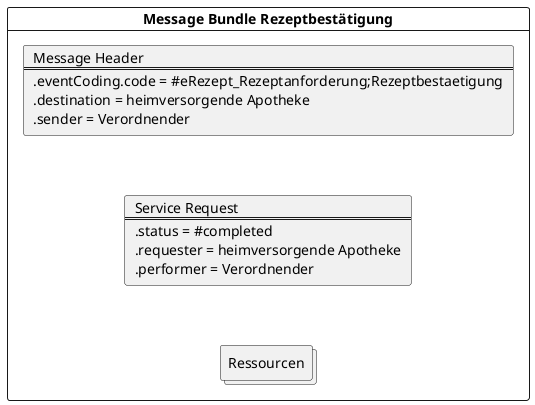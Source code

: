 @startuml

card "Message Bundle Rezeptbestätigung" {

card card2 [
    Service Request
    ===
    .status = #completed
    .requester = heimversorgende Apotheke
    .performer = Verordnender
]

card card1 [
    Message Header
    ===
    .eventCoding.code = #eRezept_Rezeptanforderung;Rezeptbestaetigung
    .destination = heimversorgende Apotheke
    .sender = Verordnender
]

collections Ressourcen

}

card1 -[hidden]down- card2
card2 -[hidden]down- Ressourcen

@enduml